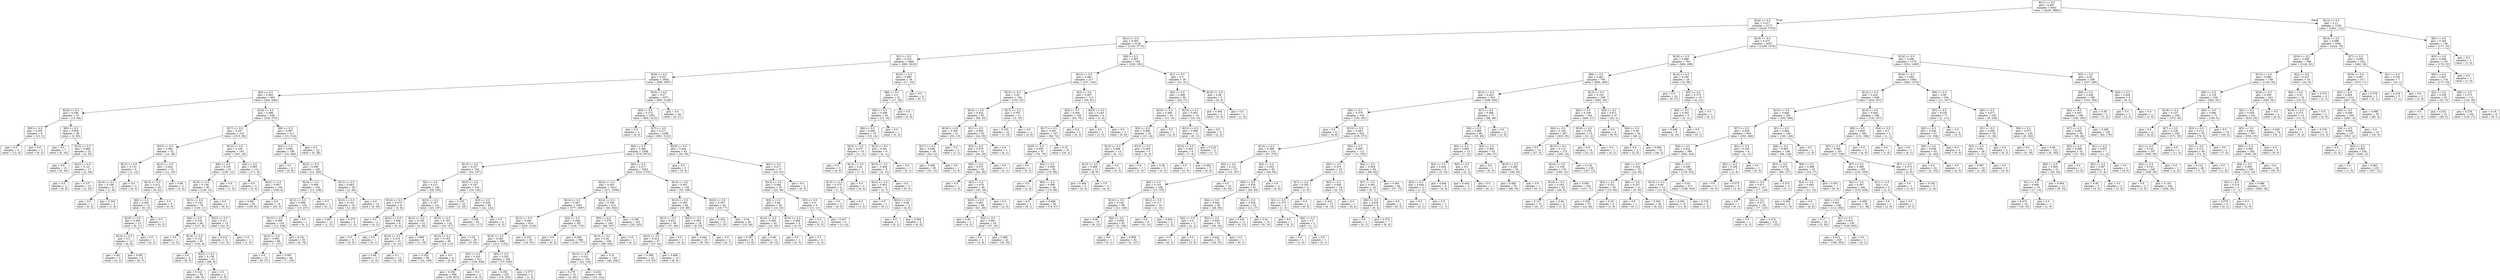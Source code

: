 digraph Tree {
node [shape=box] ;
0 [label="X[11] <= 0.5\ngini = 0.487\nsamples = 6401\nvalue = [4230, 5865]"] ;
1 [label="X[24] <= 0.5\ngini = 0.417\nsamples = 5173\nvalue = [2429, 5753]"] ;
0 -> 1 [labeldistance=2.5, labelangle=45, headlabel="True"] ;
2 [label="X[21] <= 0.5\ngini = 0.365\nsamples = 3136\nvalue = [1193, 3775]"] ;
1 -> 2 ;
3 [label="X[1] <= 0.5\ngini = 0.333\nsamples = 2880\nvalue = [965, 3610]"] ;
2 -> 3 ;
4 [label="X[20] <= 0.5\ngini = 0.331\nsamples = 2854\nvalue = [948, 3587]"] ;
3 -> 4 ;
5 [label="X[0] <= 0.5\ngini = 0.493\nsamples = 483\nvalue = [343, 438]"] ;
4 -> 5 ;
6 [label="X[18] <= 0.5\ngini = 0.296\nsamples = 47\nvalue = [15, 68]"] ;
5 -> 6 ;
7 [label="X[9] <= 0.5\ngini = 0.305\nsamples = 8\nvalue = [13, 3]"] ;
6 -> 7 ;
8 [label="gini = 0.0\nsamples = 6\nvalue = [13, 0]"] ;
7 -> 8 ;
9 [label="gini = 0.0\nsamples = 2\nvalue = [0, 3]"] ;
7 -> 9 ;
10 [label="X[6] <= 0.5\ngini = 0.058\nsamples = 39\nvalue = [2, 65]"] ;
6 -> 10 ;
11 [label="gini = 0.0\nsamples = 7\nvalue = [0, 10]"] ;
10 -> 11 ;
12 [label="X[13] <= 0.5\ngini = 0.068\nsamples = 32\nvalue = [2, 55]"] ;
10 -> 12 ;
13 [label="gini = 0.0\nsamples = 15\nvalue = [0, 26]"] ;
12 -> 13 ;
14 [label="X[23] <= 0.5\ngini = 0.121\nsamples = 17\nvalue = [2, 29]"] ;
12 -> 14 ;
15 [label="gini = 0.0\nsamples = 2\nvalue = [0, 4]"] ;
14 -> 15 ;
16 [label="gini = 0.137\nsamples = 15\nvalue = [2, 25]"] ;
14 -> 16 ;
17 [label="X[18] <= 0.5\ngini = 0.498\nsamples = 436\nvalue = [328, 370]"] ;
5 -> 17 ;
18 [label="X[17] <= 0.5\ngini = 0.257\nsamples = 225\nvalue = [313, 56]"] ;
17 -> 18 ;
19 [label="X[23] <= 0.5\ngini = 0.365\nsamples = 32\nvalue = [12, 38]"] ;
18 -> 19 ;
20 [label="X[13] <= 0.5\ngini = 0.133\nsamples = 9\nvalue = [1, 13]"] ;
19 -> 20 ;
21 [label="X[14] <= 0.5\ngini = 0.198\nsamples = 6\nvalue = [1, 8]"] ;
20 -> 21 ;
22 [label="gini = 0.0\nsamples = 2\nvalue = [0, 2]"] ;
21 -> 22 ;
23 [label="gini = 0.245\nsamples = 4\nvalue = [1, 6]"] ;
21 -> 23 ;
24 [label="gini = 0.0\nsamples = 3\nvalue = [0, 5]"] ;
20 -> 24 ;
25 [label="X[15] <= 0.5\ngini = 0.424\nsamples = 23\nvalue = [11, 25]"] ;
19 -> 25 ;
26 [label="X[13] <= 0.5\ngini = 0.412\nsamples = 20\nvalue = [9, 22]"] ;
25 -> 26 ;
27 [label="X[6] <= 0.5\ngini = 0.483\nsamples = 14\nvalue = [9, 13]"] ;
26 -> 27 ;
28 [label="X[16] <= 0.5\ngini = 0.495\nsamples = 13\nvalue = [9, 11]"] ;
27 -> 28 ;
29 [label="X[14] <= 0.5\ngini = 0.5\nsamples = 12\nvalue = [9, 9]"] ;
28 -> 29 ;
30 [label="gini = 0.48\nsamples = 3\nvalue = [3, 2]"] ;
29 -> 30 ;
31 [label="gini = 0.497\nsamples = 9\nvalue = [6, 7]"] ;
29 -> 31 ;
32 [label="gini = 0.0\nsamples = 1\nvalue = [0, 2]"] ;
28 -> 32 ;
33 [label="gini = 0.0\nsamples = 1\nvalue = [0, 2]"] ;
27 -> 33 ;
34 [label="gini = 0.0\nsamples = 6\nvalue = [0, 9]"] ;
26 -> 34 ;
35 [label="gini = 0.48\nsamples = 3\nvalue = [2, 3]"] ;
25 -> 35 ;
36 [label="X[13] <= 0.5\ngini = 0.106\nsamples = 193\nvalue = [301, 18]"] ;
18 -> 36 ;
37 [label="X[6] <= 0.5\ngini = 0.155\nsamples = 81\nvalue = [130, 12]"] ;
36 -> 37 ;
38 [label="X[16] <= 0.5\ngini = 0.156\nsamples = 80\nvalue = [129, 12]"] ;
37 -> 38 ;
39 [label="X[15] <= 0.5\ngini = 0.145\nsamples = 79\nvalue = [129, 11]"] ;
38 -> 39 ;
40 [label="X[4] <= 0.5\ngini = 0.129\nsamples = 66\nvalue = [107, 8]"] ;
39 -> 40 ;
41 [label="gini = 0.0\nsamples = 1\nvalue = [2, 0]"] ;
40 -> 41 ;
42 [label="X[14] <= 0.5\ngini = 0.132\nsamples = 65\nvalue = [105, 8]"] ;
40 -> 42 ;
43 [label="gini = 0.0\nsamples = 4\nvalue = [6, 0]"] ;
42 -> 43 ;
44 [label="X[22] <= 0.5\ngini = 0.138\nsamples = 61\nvalue = [99, 8]"] ;
42 -> 44 ;
45 [label="gini = 0.142\nsamples = 59\nvalue = [96, 8]"] ;
44 -> 45 ;
46 [label="gini = 0.0\nsamples = 2\nvalue = [3, 0]"] ;
44 -> 46 ;
47 [label="X[22] <= 0.5\ngini = 0.211\nsamples = 13\nvalue = [22, 3]"] ;
39 -> 47 ;
48 [label="gini = 0.219\nsamples = 12\nvalue = [21, 3]"] ;
47 -> 48 ;
49 [label="gini = 0.0\nsamples = 1\nvalue = [1, 0]"] ;
47 -> 49 ;
50 [label="gini = 0.0\nsamples = 1\nvalue = [0, 1]"] ;
38 -> 50 ;
51 [label="gini = 0.0\nsamples = 1\nvalue = [1, 0]"] ;
37 -> 51 ;
52 [label="X[4] <= 0.5\ngini = 0.065\nsamples = 112\nvalue = [171, 6]"] ;
36 -> 52 ;
53 [label="gini = 0.0\nsamples = 3\nvalue = [5, 0]"] ;
52 -> 53 ;
54 [label="X[22] <= 0.5\ngini = 0.067\nsamples = 109\nvalue = [166, 6]"] ;
52 -> 54 ;
55 [label="gini = 0.081\nsamples = 93\nvalue = [136, 6]"] ;
54 -> 55 ;
56 [label="gini = 0.0\nsamples = 16\nvalue = [30, 0]"] ;
54 -> 56 ;
57 [label="X[6] <= 0.5\ngini = 0.087\nsamples = 211\nvalue = [15, 314]"] ;
17 -> 57 ;
58 [label="X[4] <= 0.5\ngini = 0.095\nsamples = 189\nvalue = [15, 286]"] ;
57 -> 58 ;
59 [label="gini = 0.0\nsamples = 4\nvalue = [0, 4]"] ;
58 -> 59 ;
60 [label="X[22] <= 0.5\ngini = 0.096\nsamples = 185\nvalue = [15, 282]"] ;
58 -> 60 ;
61 [label="X[16] <= 0.5\ngini = 0.098\nsamples = 156\nvalue = [13, 238]"] ;
60 -> 61 ;
62 [label="X[12] <= 0.5\ngini = 0.099\nsamples = 155\nvalue = [13, 237]"] ;
61 -> 62 ;
63 [label="X[13] <= 0.5\ngini = 0.099\nsamples = 154\nvalue = [13, 236]"] ;
62 -> 63 ;
64 [label="X[14] <= 0.5\ngini = 0.082\nsamples = 99\nvalue = [7, 157]"] ;
63 -> 64 ;
65 [label="gini = 0.0\nsamples = 15\nvalue = [0, 27]"] ;
64 -> 65 ;
66 [label="gini = 0.097\nsamples = 84\nvalue = [7, 130]"] ;
64 -> 66 ;
67 [label="gini = 0.131\nsamples = 55\nvalue = [6, 79]"] ;
63 -> 67 ;
68 [label="gini = 0.0\nsamples = 1\nvalue = [0, 1]"] ;
62 -> 68 ;
69 [label="gini = 0.0\nsamples = 1\nvalue = [0, 1]"] ;
61 -> 69 ;
70 [label="X[13] <= 0.5\ngini = 0.083\nsamples = 29\nvalue = [2, 44]"] ;
60 -> 70 ;
71 [label="X[15] <= 0.5\ngini = 0.142\nsamples = 16\nvalue = [2, 24]"] ;
70 -> 71 ;
72 [label="gini = 0.087\nsamples = 12\nvalue = [1, 21]"] ;
71 -> 72 ;
73 [label="gini = 0.375\nsamples = 4\nvalue = [1, 3]"] ;
71 -> 73 ;
74 [label="gini = 0.0\nsamples = 13\nvalue = [0, 20]"] ;
70 -> 74 ;
75 [label="gini = 0.0\nsamples = 22\nvalue = [0, 28]"] ;
57 -> 75 ;
76 [label="X[16] <= 0.5\ngini = 0.27\nsamples = 2371\nvalue = [605, 3149]"] ;
4 -> 76 ;
77 [label="X[9] <= 0.5\ngini = 0.272\nsamples = 2351\nvalue = [605, 3122]"] ;
76 -> 77 ;
78 [label="gini = 0.0\nsamples = 3\nvalue = [4, 0]"] ;
77 -> 78 ;
79 [label="X[7] <= 0.5\ngini = 0.271\nsamples = 2348\nvalue = [601, 3122]"] ;
77 -> 79 ;
80 [label="X[0] <= 0.5\ngini = 0.266\nsamples = 2306\nvalue = [576, 3072]"] ;
79 -> 80 ;
81 [label="X[13] <= 0.5\ngini = 0.227\nsamples = 254\nvalue = [52, 347]"] ;
80 -> 81 ;
82 [label="X[2] <= 0.5\ngini = 0.211\nsamples = 149\nvalue = [28, 205]"] ;
81 -> 82 ;
83 [label="X[14] <= 0.5\ngini = 0.473\nsamples = 8\nvalue = [5, 8]"] ;
82 -> 83 ;
84 [label="gini = 0.0\nsamples = 2\nvalue = [0, 2]"] ;
83 -> 84 ;
85 [label="X[22] <= 0.5\ngini = 0.496\nsamples = 6\nvalue = [5, 6]"] ;
83 -> 85 ;
86 [label="gini = 0.5\nsamples = 5\nvalue = [5, 5]"] ;
85 -> 86 ;
87 [label="gini = 0.0\nsamples = 1\nvalue = [0, 1]"] ;
85 -> 87 ;
88 [label="X[23] <= 0.5\ngini = 0.187\nsamples = 141\nvalue = [23, 197]"] ;
82 -> 88 ;
89 [label="X[15] <= 0.5\ngini = 0.165\nsamples = 23\nvalue = [4, 40]"] ;
88 -> 89 ;
90 [label="X[14] <= 0.5\ngini = 0.219\nsamples = 15\nvalue = [3, 21]"] ;
89 -> 90 ;
91 [label="gini = 0.48\nsamples = 3\nvalue = [2, 3]"] ;
90 -> 91 ;
92 [label="gini = 0.1\nsamples = 12\nvalue = [1, 18]"] ;
90 -> 92 ;
93 [label="gini = 0.095\nsamples = 8\nvalue = [1, 19]"] ;
89 -> 93 ;
94 [label="X[15] <= 0.5\ngini = 0.193\nsamples = 118\nvalue = [19, 157]"] ;
88 -> 94 ;
95 [label="X[12] <= 0.5\ngini = 0.193\nsamples = 90\nvalue = [14, 115]"] ;
94 -> 95 ;
96 [label="gini = 0.202\nsamples = 86\nvalue = [14, 109]"] ;
95 -> 96 ;
97 [label="gini = 0.0\nsamples = 4\nvalue = [0, 6]"] ;
95 -> 97 ;
98 [label="gini = 0.19\nsamples = 28\nvalue = [5, 42]"] ;
94 -> 98 ;
99 [label="X[23] <= 0.5\ngini = 0.247\nsamples = 105\nvalue = [24, 142]"] ;
81 -> 99 ;
100 [label="gini = 0.165\nsamples = 16\nvalue = [2, 20]"] ;
99 -> 100 ;
101 [label="X[3] <= 0.5\ngini = 0.259\nsamples = 89\nvalue = [22, 122]"] ;
99 -> 101 ;
102 [label="gini = 0.266\nsamples = 85\nvalue = [22, 117]"] ;
101 -> 102 ;
103 [label="gini = 0.0\nsamples = 4\nvalue = [0, 5]"] ;
101 -> 103 ;
104 [label="X[6] <= 0.5\ngini = 0.271\nsamples = 2052\nvalue = [524, 2725]"] ;
80 -> 104 ;
105 [label="X[22] <= 0.5\ngini = 0.263\nsamples = 1913\nvalue = [471, 2559]"] ;
104 -> 105 ;
106 [label="X[14] <= 0.5\ngini = 0.267\nsamples = 1501\nvalue = [377, 1997]"] ;
105 -> 106 ;
107 [label="X[12] <= 0.5\ngini = 0.266\nsamples = 914\nvalue = [229, 1218]"] ;
106 -> 107 ;
108 [label="X[15] <= 0.5\ngini = 0.263\nsamples = 869\nvalue = [213, 1155]"] ;
107 -> 108 ;
109 [label="X[5] <= 0.5\ngini = 0.245\nsamples = 611\nvalue = [138, 826]"] ;
108 -> 109 ;
110 [label="gini = 0.246\nsamples = 608\nvalue = [138, 823]"] ;
109 -> 110 ;
111 [label="gini = 0.0\nsamples = 3\nvalue = [0, 3]"] ;
109 -> 111 ;
112 [label="X[5] <= 0.5\ngini = 0.302\nsamples = 258\nvalue = [75, 329]"] ;
108 -> 112 ;
113 [label="gini = 0.302\nsamples = 255\nvalue = [74, 326]"] ;
112 -> 113 ;
114 [label="gini = 0.375\nsamples = 3\nvalue = [1, 3]"] ;
112 -> 114 ;
115 [label="gini = 0.323\nsamples = 45\nvalue = [16, 63]"] ;
107 -> 115 ;
116 [label="X[4] <= 0.5\ngini = 0.268\nsamples = 587\nvalue = [148, 779]"] ;
106 -> 116 ;
117 [label="gini = 0.0\nsamples = 1\nvalue = [0, 2]"] ;
116 -> 117 ;
118 [label="gini = 0.269\nsamples = 586\nvalue = [148, 777]"] ;
116 -> 118 ;
119 [label="X[14] <= 0.5\ngini = 0.246\nsamples = 412\nvalue = [94, 562]"] ;
105 -> 119 ;
120 [label="X[5] <= 0.5\ngini = 0.279\nsamples = 249\nvalue = [68, 337]"] ;
119 -> 120 ;
121 [label="X[13] <= 0.5\ngini = 0.28\nsamples = 248\nvalue = [68, 336]"] ;
120 -> 121 ;
122 [label="X[15] <= 0.5\ngini = 0.232\nsamples = 104\nvalue = [22, 142]"] ;
121 -> 122 ;
123 [label="gini = 0.278\nsamples = 15\nvalue = [4, 20]"] ;
122 -> 123 ;
124 [label="gini = 0.224\nsamples = 89\nvalue = [18, 122]"] ;
122 -> 124 ;
125 [label="gini = 0.31\nsamples = 144\nvalue = [46, 194]"] ;
121 -> 125 ;
126 [label="gini = 0.0\nsamples = 1\nvalue = [0, 1]"] ;
120 -> 126 ;
127 [label="gini = 0.186\nsamples = 163\nvalue = [26, 225]"] ;
119 -> 127 ;
128 [label="X[14] <= 0.5\ngini = 0.367\nsamples = 139\nvalue = [53, 166]"] ;
104 -> 128 ;
129 [label="X[15] <= 0.5\ngini = 0.405\nsamples = 84\nvalue = [35, 89]"] ;
128 -> 129 ;
130 [label="X[12] <= 0.5\ngini = 0.412\nsamples = 60\nvalue = [27, 66]"] ;
129 -> 130 ;
131 [label="X[22] <= 0.5\ngini = 0.423\nsamples = 57\nvalue = [27, 62]"] ;
130 -> 131 ;
132 [label="gini = 0.389\nsamples = 43\nvalue = [19, 53]"] ;
131 -> 132 ;
133 [label="gini = 0.498\nsamples = 14\nvalue = [8, 9]"] ;
131 -> 133 ;
134 [label="gini = 0.0\nsamples = 3\nvalue = [0, 4]"] ;
130 -> 134 ;
135 [label="X[22] <= 0.5\ngini = 0.383\nsamples = 24\nvalue = [8, 23]"] ;
129 -> 135 ;
136 [label="gini = 0.444\nsamples = 20\nvalue = [8, 16]"] ;
135 -> 136 ;
137 [label="gini = 0.0\nsamples = 4\nvalue = [0, 7]"] ;
135 -> 137 ;
138 [label="X[23] <= 0.5\ngini = 0.307\nsamples = 55\nvalue = [18, 77]"] ;
128 -> 138 ;
139 [label="gini = 0.204\nsamples = 15\nvalue = [3, 23]"] ;
138 -> 139 ;
140 [label="gini = 0.34\nsamples = 40\nvalue = [15, 54]"] ;
138 -> 140 ;
141 [label="X[23] <= 0.5\ngini = 0.444\nsamples = 42\nvalue = [25, 50]"] ;
79 -> 141 ;
142 [label="gini = 0.0\nsamples = 5\nvalue = [0, 9]"] ;
141 -> 142 ;
143 [label="X[2] <= 0.5\ngini = 0.471\nsamples = 37\nvalue = [25, 41]"] ;
141 -> 143 ;
144 [label="X[15] <= 0.5\ngini = 0.484\nsamples = 35\nvalue = [25, 36]"] ;
143 -> 144 ;
145 [label="X[0] <= 0.5\ngini = 0.46\nsamples = 26\nvalue = [14, 25]"] ;
144 -> 145 ;
146 [label="X[14] <= 0.5\ngini = 0.469\nsamples = 20\nvalue = [12, 20]"] ;
145 -> 146 ;
147 [label="gini = 0.397\nsamples = 8\nvalue = [3, 8]"] ;
146 -> 147 ;
148 [label="gini = 0.49\nsamples = 12\nvalue = [9, 12]"] ;
146 -> 148 ;
149 [label="X[14] <= 0.5\ngini = 0.408\nsamples = 6\nvalue = [2, 5]"] ;
145 -> 149 ;
150 [label="gini = 0.0\nsamples = 2\nvalue = [0, 3]"] ;
149 -> 150 ;
151 [label="gini = 0.5\nsamples = 4\nvalue = [2, 2]"] ;
149 -> 151 ;
152 [label="X[3] <= 0.5\ngini = 0.5\nsamples = 9\nvalue = [11, 11]"] ;
144 -> 152 ;
153 [label="gini = 0.0\nsamples = 3\nvalue = [0, 5]"] ;
152 -> 153 ;
154 [label="gini = 0.457\nsamples = 6\nvalue = [11, 6]"] ;
152 -> 154 ;
155 [label="gini = 0.0\nsamples = 2\nvalue = [0, 5]"] ;
143 -> 155 ;
156 [label="gini = 0.0\nsamples = 20\nvalue = [0, 27]"] ;
76 -> 156 ;
157 [label="X[18] <= 0.5\ngini = 0.489\nsamples = 26\nvalue = [17, 23]"] ;
3 -> 157 ;
158 [label="X[8] <= 0.5\ngini = 0.5\nsamples = 22\nvalue = [17, 16]"] ;
157 -> 158 ;
159 [label="X[5] <= 0.5\ngini = 0.499\nsamples = 20\nvalue = [15, 16]"] ;
158 -> 159 ;
160 [label="X[6] <= 0.5\ngini = 0.499\nsamples = 19\nvalue = [15, 14]"] ;
159 -> 160 ;
161 [label="X[23] <= 0.5\ngini = 0.337\nsamples = 10\nvalue = [11, 3]"] ;
160 -> 161 ;
162 [label="gini = 0.0\nsamples = 3\nvalue = [4, 0]"] ;
161 -> 162 ;
163 [label="X[14] <= 0.5\ngini = 0.42\nsamples = 7\nvalue = [7, 3]"] ;
161 -> 163 ;
164 [label="X[15] <= 0.5\ngini = 0.375\nsamples = 4\nvalue = [1, 3]"] ;
163 -> 164 ;
165 [label="gini = 0.0\nsamples = 3\nvalue = [0, 3]"] ;
164 -> 165 ;
166 [label="gini = 0.0\nsamples = 1\nvalue = [1, 0]"] ;
164 -> 166 ;
167 [label="gini = 0.0\nsamples = 3\nvalue = [6, 0]"] ;
163 -> 167 ;
168 [label="X[12] <= 0.5\ngini = 0.391\nsamples = 9\nvalue = [4, 11]"] ;
160 -> 168 ;
169 [label="X[15] <= 0.5\ngini = 0.408\nsamples = 8\nvalue = [4, 10]"] ;
168 -> 169 ;
170 [label="X[13] <= 0.5\ngini = 0.463\nsamples = 6\nvalue = [4, 7]"] ;
169 -> 170 ;
171 [label="gini = 0.0\nsamples = 1\nvalue = [0, 1]"] ;
170 -> 171 ;
172 [label="X[23] <= 0.5\ngini = 0.48\nsamples = 5\nvalue = [4, 6]"] ;
170 -> 172 ;
173 [label="gini = 0.0\nsamples = 1\nvalue = [0, 1]"] ;
172 -> 173 ;
174 [label="gini = 0.494\nsamples = 4\nvalue = [4, 5]"] ;
172 -> 174 ;
175 [label="gini = 0.0\nsamples = 2\nvalue = [0, 3]"] ;
169 -> 175 ;
176 [label="gini = 0.0\nsamples = 1\nvalue = [0, 1]"] ;
168 -> 176 ;
177 [label="gini = 0.0\nsamples = 1\nvalue = [0, 2]"] ;
159 -> 177 ;
178 [label="gini = 0.0\nsamples = 2\nvalue = [2, 0]"] ;
158 -> 178 ;
179 [label="gini = 0.0\nsamples = 4\nvalue = [0, 7]"] ;
157 -> 179 ;
180 [label="X[6] <= 0.5\ngini = 0.487\nsamples = 256\nvalue = [228, 165]"] ;
2 -> 180 ;
181 [label="X[13] <= 0.5\ngini = 0.482\nsamples = 217\nvalue = [197, 134]"] ;
180 -> 181 ;
182 [label="X[12] <= 0.5\ngini = 0.45\nsamples = 104\nvalue = [102, 53]"] ;
181 -> 182 ;
183 [label="X[14] <= 0.5\ngini = 0.422\nsamples = 93\nvalue = [99, 43]"] ;
182 -> 183 ;
184 [label="X[18] <= 0.5\ngini = 0.309\nsamples = 41\nvalue = [55, 13]"] ;
183 -> 184 ;
185 [label="X[17] <= 0.5\ngini = 0.298\nsamples = 39\nvalue = [54, 12]"] ;
184 -> 185 ;
186 [label="gini = 0.308\nsamples = 38\nvalue = [51, 12]"] ;
185 -> 186 ;
187 [label="gini = 0.0\nsamples = 1\nvalue = [3, 0]"] ;
185 -> 187 ;
188 [label="gini = 0.5\nsamples = 2\nvalue = [1, 1]"] ;
184 -> 188 ;
189 [label="X[1] <= 0.5\ngini = 0.482\nsamples = 52\nvalue = [44, 30]"] ;
183 -> 189 ;
190 [label="X[3] <= 0.5\ngini = 0.479\nsamples = 51\nvalue = [44, 29]"] ;
189 -> 190 ;
191 [label="X[9] <= 0.5\ngini = 0.475\nsamples = 50\nvalue = [44, 28]"] ;
190 -> 191 ;
192 [label="gini = 0.0\nsamples = 1\nvalue = [1, 0]"] ;
191 -> 192 ;
193 [label="X[5] <= 0.5\ngini = 0.478\nsamples = 49\nvalue = [43, 28]"] ;
191 -> 193 ;
194 [label="X[20] <= 0.5\ngini = 0.482\nsamples = 48\nvalue = [41, 28]"] ;
193 -> 194 ;
195 [label="gini = 0.49\nsamples = 4\nvalue = [4, 3]"] ;
194 -> 195 ;
196 [label="X[4] <= 0.5\ngini = 0.481\nsamples = 44\nvalue = [37, 25]"] ;
194 -> 196 ;
197 [label="gini = 0.0\nsamples = 2\nvalue = [2, 0]"] ;
196 -> 197 ;
198 [label="gini = 0.486\nsamples = 42\nvalue = [35, 25]"] ;
196 -> 198 ;
199 [label="gini = 0.0\nsamples = 1\nvalue = [2, 0]"] ;
193 -> 199 ;
200 [label="gini = 0.0\nsamples = 1\nvalue = [0, 1]"] ;
190 -> 200 ;
201 [label="gini = 0.0\nsamples = 1\nvalue = [0, 1]"] ;
189 -> 201 ;
202 [label="X[17] <= 0.5\ngini = 0.355\nsamples = 11\nvalue = [3, 10]"] ;
182 -> 202 ;
203 [label="gini = 0.165\nsamples = 10\nvalue = [1, 10]"] ;
202 -> 203 ;
204 [label="gini = 0.0\nsamples = 1\nvalue = [2, 0]"] ;
202 -> 204 ;
205 [label="X[3] <= 0.5\ngini = 0.497\nsamples = 113\nvalue = [95, 81]"] ;
181 -> 205 ;
206 [label="X[5] <= 0.5\ngini = 0.494\nsamples = 109\nvalue = [94, 75]"] ;
205 -> 206 ;
207 [label="X[17] <= 0.5\ngini = 0.491\nsamples = 107\nvalue = [94, 72]"] ;
206 -> 207 ;
208 [label="X[20] <= 0.5\ngini = 0.499\nsamples = 97\nvalue = [76, 70]"] ;
207 -> 208 ;
209 [label="gini = 0.0\nsamples = 2\nvalue = [0, 2]"] ;
208 -> 209 ;
210 [label="X[4] <= 0.5\ngini = 0.498\nsamples = 95\nvalue = [76, 68]"] ;
208 -> 210 ;
211 [label="gini = 0.0\nsamples = 1\nvalue = [2, 0]"] ;
210 -> 211 ;
212 [label="X[0] <= 0.5\ngini = 0.499\nsamples = 94\nvalue = [74, 68]"] ;
210 -> 212 ;
213 [label="gini = 0.0\nsamples = 1\nvalue = [0, 1]"] ;
212 -> 213 ;
214 [label="gini = 0.499\nsamples = 93\nvalue = [74, 67]"] ;
212 -> 214 ;
215 [label="gini = 0.18\nsamples = 10\nvalue = [18, 2]"] ;
207 -> 215 ;
216 [label="gini = 0.0\nsamples = 2\nvalue = [0, 3]"] ;
206 -> 216 ;
217 [label="X[20] <= 0.5\ngini = 0.245\nsamples = 4\nvalue = [1, 6]"] ;
205 -> 217 ;
218 [label="gini = 0.0\nsamples = 1\nvalue = [1, 0]"] ;
217 -> 218 ;
219 [label="gini = 0.0\nsamples = 3\nvalue = [0, 6]"] ;
217 -> 219 ;
220 [label="X[1] <= 0.5\ngini = 0.5\nsamples = 39\nvalue = [31, 31]"] ;
180 -> 220 ;
221 [label="X[0] <= 0.5\ngini = 0.499\nsamples = 34\nvalue = [25, 27]"] ;
220 -> 221 ;
222 [label="X[19] <= 0.5\ngini = 0.499\nsamples = 20\nvalue = [15, 14]"] ;
221 -> 222 ;
223 [label="X[3] <= 0.5\ngini = 0.499\nsamples = 19\nvalue = [13, 14]"] ;
222 -> 223 ;
224 [label="X[14] <= 0.5\ngini = 0.488\nsamples = 13\nvalue = [8, 11]"] ;
223 -> 224 ;
225 [label="X[15] <= 0.5\ngini = 0.498\nsamples = 11\nvalue = [8, 9]"] ;
224 -> 225 ;
226 [label="gini = 0.494\nsamples = 6\nvalue = [4, 5]"] ;
225 -> 226 ;
227 [label="gini = 0.5\nsamples = 5\nvalue = [4, 4]"] ;
225 -> 227 ;
228 [label="gini = 0.0\nsamples = 2\nvalue = [0, 2]"] ;
224 -> 228 ;
229 [label="X[13] <= 0.5\ngini = 0.469\nsamples = 6\nvalue = [5, 3]"] ;
223 -> 229 ;
230 [label="gini = 0.0\nsamples = 1\nvalue = [1, 0]"] ;
229 -> 230 ;
231 [label="gini = 0.49\nsamples = 5\nvalue = [4, 3]"] ;
229 -> 231 ;
232 [label="gini = 0.0\nsamples = 1\nvalue = [2, 0]"] ;
222 -> 232 ;
233 [label="X[15] <= 0.5\ngini = 0.491\nsamples = 14\nvalue = [10, 13]"] ;
221 -> 233 ;
234 [label="X[13] <= 0.5\ngini = 0.488\nsamples = 11\nvalue = [8, 11]"] ;
233 -> 234 ;
235 [label="X[14] <= 0.5\ngini = 0.463\nsamples = 6\nvalue = [7, 4]"] ;
234 -> 235 ;
236 [label="gini = 0.0\nsamples = 1\nvalue = [2, 0]"] ;
235 -> 236 ;
237 [label="gini = 0.494\nsamples = 5\nvalue = [5, 4]"] ;
235 -> 237 ;
238 [label="gini = 0.219\nsamples = 5\nvalue = [1, 7]"] ;
234 -> 238 ;
239 [label="gini = 0.5\nsamples = 3\nvalue = [2, 2]"] ;
233 -> 239 ;
240 [label="X[18] <= 0.5\ngini = 0.48\nsamples = 5\nvalue = [6, 4]"] ;
220 -> 240 ;
241 [label="gini = 0.494\nsamples = 4\nvalue = [5, 4]"] ;
240 -> 241 ;
242 [label="gini = 0.0\nsamples = 1\nvalue = [1, 0]"] ;
240 -> 242 ;
243 [label="X[19] <= 0.5\ngini = 0.473\nsamples = 2037\nvalue = [1236, 1978]"] ;
1 -> 243 ;
244 [label="X[18] <= 0.5\ngini = 0.488\nsamples = 764\nvalue = [684, 498]"] ;
243 -> 244 ;
245 [label="X[8] <= 0.5\ngini = 0.481\nsamples = 740\nvalue = [680, 459]"] ;
244 -> 245 ;
246 [label="X[15] <= 0.5\ngini = 0.423\nsamples = 401\nvalue = [188, 430]"] ;
245 -> 246 ;
247 [label="X[9] <= 0.5\ngini = 0.379\nsamples = 330\nvalue = [130, 381]"] ;
246 -> 247 ;
248 [label="gini = 0.0\nsamples = 8\nvalue = [0, 8]"] ;
247 -> 248 ;
249 [label="X[13] <= 0.5\ngini = 0.383\nsamples = 322\nvalue = [130, 373]"] ;
247 -> 249 ;
250 [label="X[14] <= 0.5\ngini = 0.288\nsamples = 210\nvalue = [57, 270]"] ;
249 -> 250 ;
251 [label="X[2] <= 0.5\ngini = 0.122\nsamples = 127\nvalue = [13, 187]"] ;
250 -> 251 ;
252 [label="X[6] <= 0.5\ngini = 0.143\nsamples = 108\nvalue = [13, 155]"] ;
251 -> 252 ;
253 [label="X[16] <= 0.5\ngini = 0.145\nsamples = 98\nvalue = [12, 140]"] ;
252 -> 253 ;
254 [label="gini = 0.48\nsamples = 15\nvalue = [8, 12]"] ;
253 -> 254 ;
255 [label="X[0] <= 0.5\ngini = 0.059\nsamples = 83\nvalue = [4, 128]"] ;
253 -> 255 ;
256 [label="gini = 0.0\nsamples = 1\nvalue = [0, 1]"] ;
255 -> 256 ;
257 [label="gini = 0.059\nsamples = 82\nvalue = [4, 127]"] ;
255 -> 257 ;
258 [label="X[12] <= 0.5\ngini = 0.117\nsamples = 10\nvalue = [1, 15]"] ;
252 -> 258 ;
259 [label="gini = 0.0\nsamples = 8\nvalue = [0, 13]"] ;
258 -> 259 ;
260 [label="gini = 0.444\nsamples = 2\nvalue = [1, 2]"] ;
258 -> 260 ;
261 [label="gini = 0.0\nsamples = 19\nvalue = [0, 32]"] ;
251 -> 261 ;
262 [label="X[5] <= 0.5\ngini = 0.453\nsamples = 83\nvalue = [44, 83]"] ;
250 -> 262 ;
263 [label="X[6] <= 0.5\ngini = 0.439\nsamples = 81\nvalue = [40, 83]"] ;
262 -> 263 ;
264 [label="X[4] <= 0.5\ngini = 0.444\nsamples = 56\nvalue = [28, 56]"] ;
263 -> 264 ;
265 [label="X[3] <= 0.5\ngini = 0.5\nsamples = 3\nvalue = [2, 2]"] ;
264 -> 265 ;
266 [label="gini = 0.0\nsamples = 1\nvalue = [0, 2]"] ;
265 -> 266 ;
267 [label="gini = 0.0\nsamples = 2\nvalue = [2, 0]"] ;
265 -> 267 ;
268 [label="X[2] <= 0.5\ngini = 0.439\nsamples = 53\nvalue = [26, 54]"] ;
264 -> 268 ;
269 [label="gini = 0.442\nsamples = 52\nvalue = [26, 53]"] ;
268 -> 269 ;
270 [label="gini = 0.0\nsamples = 1\nvalue = [0, 1]"] ;
268 -> 270 ;
271 [label="X[2] <= 0.5\ngini = 0.426\nsamples = 25\nvalue = [12, 27]"] ;
263 -> 271 ;
272 [label="gini = 0.432\nsamples = 11\nvalue = [6, 13]"] ;
271 -> 272 ;
273 [label="gini = 0.42\nsamples = 14\nvalue = [6, 14]"] ;
271 -> 273 ;
274 [label="gini = 0.0\nsamples = 2\nvalue = [4, 0]"] ;
262 -> 274 ;
275 [label="X[0] <= 0.5\ngini = 0.485\nsamples = 112\nvalue = [73, 103]"] ;
249 -> 275 ;
276 [label="X[6] <= 0.5\ngini = 0.375\nsamples = 18\nvalue = [7, 21]"] ;
275 -> 276 ;
277 [label="X[7] <= 0.5\ngini = 0.245\nsamples = 4\nvalue = [1, 6]"] ;
276 -> 277 ;
278 [label="X[1] <= 0.5\ngini = 0.375\nsamples = 3\nvalue = [1, 3]"] ;
277 -> 278 ;
279 [label="gini = 0.0\nsamples = 1\nvalue = [0, 2]"] ;
278 -> 279 ;
280 [label="X[4] <= 0.5\ngini = 0.5\nsamples = 2\nvalue = [1, 1]"] ;
278 -> 280 ;
281 [label="gini = 0.0\nsamples = 1\nvalue = [1, 0]"] ;
280 -> 281 ;
282 [label="gini = 0.0\nsamples = 1\nvalue = [0, 1]"] ;
280 -> 282 ;
283 [label="gini = 0.0\nsamples = 1\nvalue = [0, 3]"] ;
277 -> 283 ;
284 [label="X[3] <= 0.5\ngini = 0.408\nsamples = 14\nvalue = [6, 15]"] ;
276 -> 284 ;
285 [label="gini = 0.432\nsamples = 13\nvalue = [6, 13]"] ;
284 -> 285 ;
286 [label="gini = 0.0\nsamples = 1\nvalue = [0, 2]"] ;
284 -> 286 ;
287 [label="X[4] <= 0.5\ngini = 0.494\nsamples = 94\nvalue = [66, 82]"] ;
275 -> 287 ;
288 [label="X[7] <= 0.5\ngini = 0.492\nsamples = 10\nvalue = [9, 7]"] ;
287 -> 288 ;
289 [label="X[6] <= 0.5\ngini = 0.426\nsamples = 8\nvalue = [9, 4]"] ;
288 -> 289 ;
290 [label="gini = 0.0\nsamples = 1\nvalue = [0, 1]"] ;
289 -> 290 ;
291 [label="gini = 0.375\nsamples = 7\nvalue = [9, 3]"] ;
289 -> 291 ;
292 [label="gini = 0.0\nsamples = 2\nvalue = [0, 3]"] ;
288 -> 292 ;
293 [label="gini = 0.491\nsamples = 84\nvalue = [57, 75]"] ;
287 -> 293 ;
294 [label="X[7] <= 0.5\ngini = 0.496\nsamples = 71\nvalue = [58, 49]"] ;
246 -> 294 ;
295 [label="X[4] <= 0.5\ngini = 0.498\nsamples = 68\nvalue = [55, 49]"] ;
294 -> 295 ;
296 [label="X[5] <= 0.5\ngini = 0.465\nsamples = 13\nvalue = [7, 12]"] ;
295 -> 296 ;
297 [label="X[2] <= 0.5\ngini = 0.444\nsamples = 9\nvalue = [5, 10]"] ;
296 -> 297 ;
298 [label="X[0] <= 0.5\ngini = 0.444\nsamples = 3\nvalue = [1, 2]"] ;
297 -> 298 ;
299 [label="gini = 0.0\nsamples = 1\nvalue = [0, 1]"] ;
298 -> 299 ;
300 [label="gini = 0.5\nsamples = 2\nvalue = [1, 1]"] ;
298 -> 300 ;
301 [label="gini = 0.444\nsamples = 6\nvalue = [4, 8]"] ;
297 -> 301 ;
302 [label="X[0] <= 0.5\ngini = 0.5\nsamples = 4\nvalue = [2, 2]"] ;
296 -> 302 ;
303 [label="gini = 0.444\nsamples = 3\nvalue = [2, 1]"] ;
302 -> 303 ;
304 [label="gini = 0.0\nsamples = 1\nvalue = [0, 1]"] ;
302 -> 304 ;
305 [label="X[0] <= 0.5\ngini = 0.492\nsamples = 55\nvalue = [48, 37]"] ;
295 -> 305 ;
306 [label="gini = 0.0\nsamples = 1\nvalue = [0, 3]"] ;
305 -> 306 ;
307 [label="X[10] <= 0.5\ngini = 0.485\nsamples = 54\nvalue = [48, 34]"] ;
305 -> 307 ;
308 [label="gini = 0.483\nsamples = 53\nvalue = [48, 33]"] ;
307 -> 308 ;
309 [label="gini = 0.0\nsamples = 1\nvalue = [0, 1]"] ;
307 -> 309 ;
310 [label="gini = 0.0\nsamples = 3\nvalue = [3, 0]"] ;
294 -> 310 ;
311 [label="X[15] <= 0.5\ngini = 0.105\nsamples = 339\nvalue = [492, 29]"] ;
245 -> 311 ;
312 [label="X[2] <= 0.5\ngini = 0.109\nsamples = 302\nvalue = [440, 27]"] ;
311 -> 312 ;
313 [label="X[4] <= 0.5\ngini = 0.106\nsamples = 287\nvalue = [419, 25]"] ;
312 -> 313 ;
314 [label="gini = 0.0\nsamples = 14\nvalue = [27, 0]"] ;
313 -> 314 ;
315 [label="X[13] <= 0.5\ngini = 0.113\nsamples = 273\nvalue = [392, 25]"] ;
313 -> 315 ;
316 [label="X[14] <= 0.5\ngini = 0.109\nsamples = 135\nvalue = [195, 12]"] ;
315 -> 316 ;
317 [label="X[16] <= 0.5\ngini = 0.183\nsamples = 35\nvalue = [44, 5]"] ;
316 -> 317 ;
318 [label="gini = 0.127\nsamples = 31\nvalue = [41, 3]"] ;
317 -> 318 ;
319 [label="gini = 0.48\nsamples = 4\nvalue = [3, 2]"] ;
317 -> 319 ;
320 [label="gini = 0.085\nsamples = 100\nvalue = [151, 7]"] ;
316 -> 320 ;
321 [label="gini = 0.116\nsamples = 138\nvalue = [197, 13]"] ;
315 -> 321 ;
322 [label="X[16] <= 0.5\ngini = 0.159\nsamples = 15\nvalue = [21, 2]"] ;
312 -> 322 ;
323 [label="gini = 0.0\nsamples = 14\nvalue = [21, 0]"] ;
322 -> 323 ;
324 [label="gini = 0.0\nsamples = 1\nvalue = [0, 2]"] ;
322 -> 324 ;
325 [label="X[0] <= 0.5\ngini = 0.071\nsamples = 37\nvalue = [52, 2]"] ;
311 -> 325 ;
326 [label="gini = 0.0\nsamples = 4\nvalue = [6, 0]"] ;
325 -> 326 ;
327 [label="X[4] <= 0.5\ngini = 0.08\nsamples = 33\nvalue = [46, 2]"] ;
325 -> 327 ;
328 [label="gini = 0.0\nsamples = 2\nvalue = [2, 0]"] ;
327 -> 328 ;
329 [label="gini = 0.083\nsamples = 31\nvalue = [44, 2]"] ;
327 -> 329 ;
330 [label="X[14] <= 0.5\ngini = 0.169\nsamples = 24\nvalue = [4, 39]"] ;
244 -> 330 ;
331 [label="gini = 0.0\nsamples = 14\nvalue = [0, 27]"] ;
330 -> 331 ;
332 [label="X[5] <= 0.5\ngini = 0.375\nsamples = 10\nvalue = [4, 12]"] ;
330 -> 332 ;
333 [label="X[6] <= 0.5\ngini = 0.391\nsamples = 9\nvalue = [4, 11]"] ;
332 -> 333 ;
334 [label="gini = 0.408\nsamples = 8\nvalue = [4, 10]"] ;
333 -> 334 ;
335 [label="gini = 0.0\nsamples = 1\nvalue = [0, 1]"] ;
333 -> 335 ;
336 [label="gini = 0.0\nsamples = 1\nvalue = [0, 1]"] ;
332 -> 336 ;
337 [label="X[14] <= 0.5\ngini = 0.396\nsamples = 1273\nvalue = [552, 1480]"] ;
243 -> 337 ;
338 [label="X[16] <= 0.5\ngini = 0.384\nsamples = 1083\nvalue = [445, 1274]"] ;
337 -> 338 ;
339 [label="X[12] <= 0.5\ngini = 0.434\nsamples = 849\nvalue = [434, 927]"] ;
338 -> 339 ;
340 [label="X[15] <= 0.5\ngini = 0.448\nsamples = 553\nvalue = [302, 590]"] ;
339 -> 340 ;
341 [label="X[7] <= 0.5\ngini = 0.429\nsamples = 404\nvalue = [202, 446]"] ;
340 -> 341 ;
342 [label="X[4] <= 0.5\ngini = 0.432\nsamples = 396\nvalue = [200, 434]"] ;
341 -> 342 ;
343 [label="X[0] <= 0.5\ngini = 0.334\nsamples = 70\nvalue = [22, 82]"] ;
342 -> 343 ;
344 [label="X[3] <= 0.5\ngini = 0.331\nsamples = 39\nvalue = [13, 49]"] ;
343 -> 344 ;
345 [label="gini = 0.355\nsamples = 33\nvalue = [12, 40]"] ;
344 -> 345 ;
346 [label="gini = 0.18\nsamples = 6\nvalue = [1, 9]"] ;
344 -> 346 ;
347 [label="X[6] <= 0.5\ngini = 0.337\nsamples = 31\nvalue = [9, 33]"] ;
343 -> 347 ;
348 [label="gini = 0.0\nsamples = 1\nvalue = [0, 1]"] ;
347 -> 348 ;
349 [label="gini = 0.343\nsamples = 30\nvalue = [9, 32]"] ;
347 -> 349 ;
350 [label="X[9] <= 0.5\ngini = 0.446\nsamples = 326\nvalue = [178, 352]"] ;
342 -> 350 ;
351 [label="X[10] <= 0.5\ngini = 0.49\nsamples = 13\nvalue = [12, 9]"] ;
350 -> 351 ;
352 [label="gini = 0.391\nsamples = 10\nvalue = [11, 4]"] ;
351 -> 352 ;
353 [label="gini = 0.278\nsamples = 3\nvalue = [1, 5]"] ;
351 -> 353 ;
354 [label="gini = 0.44\nsamples = 313\nvalue = [166, 343]"] ;
350 -> 354 ;
355 [label="X[1] <= 0.5\ngini = 0.245\nsamples = 8\nvalue = [2, 12]"] ;
341 -> 355 ;
356 [label="X[3] <= 0.5\ngini = 0.298\nsamples = 7\nvalue = [2, 9]"] ;
355 -> 356 ;
357 [label="gini = 0.0\nsamples = 2\nvalue = [0, 3]"] ;
356 -> 357 ;
358 [label="gini = 0.375\nsamples = 5\nvalue = [2, 6]"] ;
356 -> 358 ;
359 [label="gini = 0.0\nsamples = 1\nvalue = [0, 3]"] ;
355 -> 359 ;
360 [label="X[1] <= 0.5\ngini = 0.484\nsamples = 149\nvalue = [100, 144]"] ;
340 -> 360 ;
361 [label="X[6] <= 0.5\ngini = 0.483\nsamples = 148\nvalue = [99, 144]"] ;
360 -> 361 ;
362 [label="X[3] <= 0.5\ngini = 0.474\nsamples = 130\nvalue = [80, 127]"] ;
361 -> 362 ;
363 [label="X[9] <= 0.5\ngini = 0.471\nsamples = 127\nvalue = [77, 126]"] ;
362 -> 363 ;
364 [label="gini = 0.0\nsamples = 1\nvalue = [0, 1]"] ;
363 -> 364 ;
365 [label="X[4] <= 0.5\ngini = 0.472\nsamples = 126\nvalue = [77, 125]"] ;
363 -> 365 ;
366 [label="gini = 0.0\nsamples = 1\nvalue = [0, 2]"] ;
365 -> 366 ;
367 [label="gini = 0.474\nsamples = 125\nvalue = [77, 123]"] ;
365 -> 367 ;
368 [label="gini = 0.375\nsamples = 3\nvalue = [3, 1]"] ;
362 -> 368 ;
369 [label="X[0] <= 0.5\ngini = 0.498\nsamples = 18\nvalue = [19, 17]"] ;
361 -> 369 ;
370 [label="X[3] <= 0.5\ngini = 0.493\nsamples = 11\nvalue = [11, 14]"] ;
369 -> 370 ;
371 [label="gini = 0.495\nsamples = 9\nvalue = [11, 9]"] ;
370 -> 371 ;
372 [label="gini = 0.0\nsamples = 2\nvalue = [0, 5]"] ;
370 -> 372 ;
373 [label="gini = 0.397\nsamples = 7\nvalue = [8, 3]"] ;
369 -> 373 ;
374 [label="gini = 0.0\nsamples = 1\nvalue = [1, 0]"] ;
360 -> 374 ;
375 [label="X[10] <= 0.5\ngini = 0.404\nsamples = 296\nvalue = [132, 337]"] ;
339 -> 375 ;
376 [label="X[8] <= 0.5\ngini = 0.404\nsamples = 294\nvalue = [131, 336]"] ;
375 -> 376 ;
377 [label="X[3] <= 0.5\ngini = 0.398\nsamples = 291\nvalue = [127, 336]"] ;
376 -> 377 ;
378 [label="X[7] <= 0.5\ngini = 0.399\nsamples = 285\nvalue = [125, 330]"] ;
377 -> 378 ;
379 [label="X[2] <= 0.5\ngini = 0.397\nsamples = 282\nvalue = [123, 328]"] ;
378 -> 379 ;
380 [label="X[4] <= 0.5\ngini = 0.401\nsamples = 246\nvalue = [112, 292]"] ;
379 -> 380 ;
381 [label="gini = 0.17\nsamples = 16\nvalue = [3, 29]"] ;
380 -> 381 ;
382 [label="X[1] <= 0.5\ngini = 0.414\nsamples = 230\nvalue = [109, 263]"] ;
380 -> 382 ;
383 [label="gini = 0.415\nsamples = 229\nvalue = [109, 262]"] ;
382 -> 383 ;
384 [label="gini = 0.0\nsamples = 1\nvalue = [0, 1]"] ;
382 -> 384 ;
385 [label="gini = 0.359\nsamples = 36\nvalue = [11, 36]"] ;
379 -> 385 ;
386 [label="X[1] <= 0.5\ngini = 0.5\nsamples = 3\nvalue = [2, 2]"] ;
378 -> 386 ;
387 [label="gini = 0.0\nsamples = 2\nvalue = [2, 0]"] ;
386 -> 387 ;
388 [label="gini = 0.0\nsamples = 1\nvalue = [0, 2]"] ;
386 -> 388 ;
389 [label="X[7] <= 0.5\ngini = 0.375\nsamples = 6\nvalue = [2, 6]"] ;
377 -> 389 ;
390 [label="gini = 0.0\nsamples = 1\nvalue = [1, 0]"] ;
389 -> 390 ;
391 [label="gini = 0.245\nsamples = 5\nvalue = [1, 6]"] ;
389 -> 391 ;
392 [label="gini = 0.0\nsamples = 3\nvalue = [4, 0]"] ;
376 -> 392 ;
393 [label="X[4] <= 0.5\ngini = 0.5\nsamples = 2\nvalue = [1, 1]"] ;
375 -> 393 ;
394 [label="gini = 0.0\nsamples = 1\nvalue = [1, 0]"] ;
393 -> 394 ;
395 [label="gini = 0.0\nsamples = 1\nvalue = [0, 1]"] ;
393 -> 395 ;
396 [label="X[9] <= 0.5\ngini = 0.06\nsamples = 234\nvalue = [11, 347]"] ;
338 -> 396 ;
397 [label="X[7] <= 0.5\ngini = 0.035\nsamples = 71\nvalue = [2, 111]"] ;
396 -> 397 ;
398 [label="X[2] <= 0.5\ngini = 0.036\nsamples = 67\nvalue = [2, 106]"] ;
397 -> 398 ;
399 [label="X[8] <= 0.5\ngini = 0.038\nsamples = 63\nvalue = [2, 102]"] ;
398 -> 399 ;
400 [label="gini = 0.0\nsamples = 62\nvalue = [0, 102]"] ;
399 -> 400 ;
401 [label="gini = 0.0\nsamples = 1\nvalue = [2, 0]"] ;
399 -> 401 ;
402 [label="gini = 0.0\nsamples = 4\nvalue = [0, 4]"] ;
398 -> 402 ;
403 [label="gini = 0.0\nsamples = 4\nvalue = [0, 5]"] ;
397 -> 403 ;
404 [label="X[0] <= 0.5\ngini = 0.071\nsamples = 163\nvalue = [9, 236]"] ;
396 -> 404 ;
405 [label="X[1] <= 0.5\ngini = 0.056\nsamples = 28\nvalue = [1, 34]"] ;
404 -> 405 ;
406 [label="X[3] <= 0.5\ngini = 0.061\nsamples = 26\nvalue = [1, 31]"] ;
405 -> 406 ;
407 [label="gini = 0.067\nsamples = 23\nvalue = [1, 28]"] ;
406 -> 407 ;
408 [label="gini = 0.0\nsamples = 3\nvalue = [0, 3]"] ;
406 -> 408 ;
409 [label="gini = 0.0\nsamples = 2\nvalue = [0, 3]"] ;
405 -> 409 ;
410 [label="X[4] <= 0.5\ngini = 0.073\nsamples = 135\nvalue = [8, 202]"] ;
404 -> 410 ;
411 [label="gini = 0.0\nsamples = 13\nvalue = [0, 19]"] ;
410 -> 411 ;
412 [label="gini = 0.08\nsamples = 122\nvalue = [8, 183]"] ;
410 -> 412 ;
413 [label="X[5] <= 0.5\ngini = 0.45\nsamples = 190\nvalue = [107, 206]"] ;
337 -> 413 ;
414 [label="X[8] <= 0.5\ngini = 0.446\nsamples = 186\nvalue = [103, 204]"] ;
413 -> 414 ;
415 [label="X[4] <= 0.5\ngini = 0.443\nsamples = 184\nvalue = [100, 202]"] ;
414 -> 415 ;
416 [label="X[7] <= 0.5\ngini = 0.482\nsamples = 39\nvalue = [38, 26]"] ;
415 -> 416 ;
417 [label="X[3] <= 0.5\ngini = 0.489\nsamples = 32\nvalue = [27, 20]"] ;
416 -> 417 ;
418 [label="X[0] <= 0.5\ngini = 0.494\nsamples = 31\nvalue = [25, 20]"] ;
417 -> 418 ;
419 [label="X[1] <= 0.5\ngini = 0.466\nsamples = 19\nvalue = [17, 10]"] ;
418 -> 419 ;
420 [label="gini = 0.473\nsamples = 18\nvalue = [16, 10]"] ;
419 -> 420 ;
421 [label="gini = 0.0\nsamples = 1\nvalue = [1, 0]"] ;
419 -> 421 ;
422 [label="gini = 0.494\nsamples = 12\nvalue = [8, 10]"] ;
418 -> 422 ;
423 [label="gini = 0.0\nsamples = 1\nvalue = [2, 0]"] ;
417 -> 423 ;
424 [label="X[1] <= 0.5\ngini = 0.457\nsamples = 7\nvalue = [11, 6]"] ;
416 -> 424 ;
425 [label="X[3] <= 0.5\ngini = 0.497\nsamples = 6\nvalue = [7, 6]"] ;
424 -> 425 ;
426 [label="gini = 0.49\nsamples = 3\nvalue = [4, 3]"] ;
425 -> 426 ;
427 [label="gini = 0.5\nsamples = 3\nvalue = [3, 3]"] ;
425 -> 427 ;
428 [label="gini = 0.0\nsamples = 1\nvalue = [4, 0]"] ;
424 -> 428 ;
429 [label="gini = 0.385\nsamples = 145\nvalue = [62, 176]"] ;
415 -> 429 ;
430 [label="gini = 0.48\nsamples = 2\nvalue = [3, 2]"] ;
414 -> 430 ;
431 [label="X[0] <= 0.5\ngini = 0.444\nsamples = 4\nvalue = [4, 2]"] ;
413 -> 431 ;
432 [label="gini = 0.5\nsamples = 3\nvalue = [2, 2]"] ;
431 -> 432 ;
433 [label="gini = 0.0\nsamples = 1\nvalue = [2, 0]"] ;
431 -> 433 ;
434 [label="X[12] <= 0.5\ngini = 0.11\nsamples = 1228\nvalue = [1801, 112]"] ;
0 -> 434 [labeldistance=2.5, labelangle=-45, headlabel="False"] ;
435 [label="X[14] <= 0.5\ngini = 0.088\nsamples = 1092\nvalue = [1624, 79]"] ;
434 -> 435 ;
436 [label="X[16] <= 0.5\ngini = 0.096\nsamples = 768\nvalue = [1142, 61]"] ;
435 -> 436 ;
437 [label="X[15] <= 0.5\ngini = 0.089\nsamples = 749\nvalue = [1120, 55]"] ;
436 -> 437 ;
438 [label="X[6] <= 0.5\ngini = 0.126\nsamples = 326\nvalue = [484, 35]"] ;
437 -> 438 ;
439 [label="X[19] <= 0.5\ngini = 0.137\nsamples = 254\nvalue = [375, 30]"] ;
438 -> 439 ;
440 [label="gini = 0.0\nsamples = 4\nvalue = [4, 0]"] ;
439 -> 440 ;
441 [label="X[7] <= 0.5\ngini = 0.138\nsamples = 250\nvalue = [371, 30]"] ;
439 -> 441 ;
442 [label="X[1] <= 0.5\ngini = 0.142\nsamples = 247\nvalue = [360, 30]"] ;
441 -> 442 ;
443 [label="X[4] <= 0.5\ngini = 0.143\nsamples = 246\nvalue = [358, 30]"] ;
442 -> 443 ;
444 [label="gini = 0.0\nsamples = 2\nvalue = [2, 0]"] ;
443 -> 444 ;
445 [label="gini = 0.143\nsamples = 244\nvalue = [356, 30]"] ;
443 -> 445 ;
446 [label="gini = 0.0\nsamples = 1\nvalue = [2, 0]"] ;
442 -> 446 ;
447 [label="gini = 0.0\nsamples = 3\nvalue = [11, 0]"] ;
441 -> 447 ;
448 [label="X[0] <= 0.5\ngini = 0.084\nsamples = 72\nvalue = [109, 5]"] ;
438 -> 448 ;
449 [label="X[3] <= 0.5\ngini = 0.112\nsamples = 53\nvalue = [79, 5]"] ;
448 -> 449 ;
450 [label="X[1] <= 0.5\ngini = 0.121\nsamples = 49\nvalue = [72, 5]"] ;
449 -> 450 ;
451 [label="gini = 0.123\nsamples = 48\nvalue = [71, 5]"] ;
450 -> 451 ;
452 [label="gini = 0.0\nsamples = 1\nvalue = [1, 0]"] ;
450 -> 452 ;
453 [label="gini = 0.0\nsamples = 4\nvalue = [7, 0]"] ;
449 -> 453 ;
454 [label="gini = 0.0\nsamples = 19\nvalue = [30, 0]"] ;
448 -> 454 ;
455 [label="X[20] <= 0.5\ngini = 0.059\nsamples = 423\nvalue = [636, 20]"] ;
437 -> 455 ;
456 [label="X[2] <= 0.5\ngini = 0.059\nsamples = 421\nvalue = [632, 20]"] ;
455 -> 456 ;
457 [label="X[5] <= 0.5\ngini = 0.064\nsamples = 367\nvalue = [556, 19]"] ;
456 -> 457 ;
458 [label="X[6] <= 0.5\ngini = 0.065\nsamples = 362\nvalue = [548, 19]"] ;
457 -> 458 ;
459 [label="X[4] <= 0.5\ngini = 0.069\nsamples = 336\nvalue = [513, 19]"] ;
458 -> 459 ;
460 [label="X[1] <= 0.5\ngini = 0.219\nsamples = 5\nvalue = [7, 1]"] ;
459 -> 460 ;
461 [label="gini = 0.278\nsamples = 4\nvalue = [5, 1]"] ;
460 -> 461 ;
462 [label="gini = 0.0\nsamples = 1\nvalue = [2, 0]"] ;
460 -> 462 ;
463 [label="gini = 0.066\nsamples = 331\nvalue = [506, 18]"] ;
459 -> 463 ;
464 [label="gini = 0.0\nsamples = 26\nvalue = [35, 0]"] ;
458 -> 464 ;
465 [label="gini = 0.0\nsamples = 5\nvalue = [8, 0]"] ;
457 -> 465 ;
466 [label="gini = 0.026\nsamples = 54\nvalue = [76, 1]"] ;
456 -> 466 ;
467 [label="gini = 0.0\nsamples = 2\nvalue = [4, 0]"] ;
455 -> 467 ;
468 [label="X[2] <= 0.5\ngini = 0.337\nsamples = 19\nvalue = [22, 6]"] ;
436 -> 468 ;
469 [label="X[6] <= 0.5\ngini = 0.33\nsamples = 15\nvalue = [19, 5]"] ;
468 -> 469 ;
470 [label="X[19] <= 0.5\ngini = 0.375\nsamples = 13\nvalue = [15, 5]"] ;
469 -> 470 ;
471 [label="gini = 0.0\nsamples = 1\nvalue = [0, 2]"] ;
470 -> 471 ;
472 [label="gini = 0.278\nsamples = 12\nvalue = [15, 3]"] ;
470 -> 472 ;
473 [label="gini = 0.0\nsamples = 2\nvalue = [4, 0]"] ;
469 -> 473 ;
474 [label="gini = 0.375\nsamples = 4\nvalue = [3, 1]"] ;
468 -> 474 ;
475 [label="X[7] <= 0.5\ngini = 0.069\nsamples = 324\nvalue = [482, 18]"] ;
435 -> 475 ;
476 [label="X[20] <= 0.5\ngini = 0.067\nsamples = 317\nvalue = [472, 17]"] ;
475 -> 476 ;
477 [label="X[2] <= 0.5\ngini = 0.064\nsamples = 314\nvalue = [467, 16]"] ;
476 -> 477 ;
478 [label="X[6] <= 0.5\ngini = 0.059\nsamples = 259\nvalue = [385, 12]"] ;
477 -> 478 ;
479 [label="X[4] <= 0.5\ngini = 0.064\nsamples = 237\nvalue = [353, 12]"] ;
478 -> 479 ;
480 [label="gini = 0.0\nsamples = 3\nvalue = [5, 0]"] ;
479 -> 480 ;
481 [label="X[0] <= 0.5\ngini = 0.064\nsamples = 234\nvalue = [348, 12]"] ;
479 -> 481 ;
482 [label="gini = 0.0\nsamples = 1\nvalue = [1, 0]"] ;
481 -> 482 ;
483 [label="gini = 0.065\nsamples = 233\nvalue = [347, 12]"] ;
481 -> 483 ;
484 [label="gini = 0.0\nsamples = 22\nvalue = [32, 0]"] ;
478 -> 484 ;
485 [label="gini = 0.089\nsamples = 55\nvalue = [82, 4]"] ;
477 -> 485 ;
486 [label="gini = 0.278\nsamples = 3\nvalue = [5, 1]"] ;
476 -> 486 ;
487 [label="X[1] <= 0.5\ngini = 0.165\nsamples = 7\nvalue = [10, 1]"] ;
475 -> 487 ;
488 [label="gini = 0.219\nsamples = 5\nvalue = [7, 1]"] ;
487 -> 488 ;
489 [label="gini = 0.0\nsamples = 2\nvalue = [3, 0]"] ;
487 -> 489 ;
490 [label="X[5] <= 0.5\ngini = 0.265\nsamples = 136\nvalue = [177, 33]"] ;
434 -> 490 ;
491 [label="X[3] <= 0.5\ngini = 0.266\nsamples = 135\nvalue = [176, 33]"] ;
490 -> 491 ;
492 [label="X[0] <= 0.5\ngini = 0.267\nsamples = 134\nvalue = [175, 33]"] ;
491 -> 492 ;
493 [label="X[2] <= 0.5\ngini = 0.239\nsamples = 22\nvalue = [31, 5]"] ;
492 -> 493 ;
494 [label="gini = 0.0\nsamples = 1\nvalue = [2, 0]"] ;
493 -> 494 ;
495 [label="gini = 0.251\nsamples = 21\nvalue = [29, 5]"] ;
493 -> 495 ;
496 [label="X[6] <= 0.5\ngini = 0.273\nsamples = 112\nvalue = [144, 28]"] ;
492 -> 496 ;
497 [label="gini = 0.278\nsamples = 104\nvalue = [135, 27]"] ;
496 -> 497 ;
498 [label="gini = 0.18\nsamples = 8\nvalue = [9, 1]"] ;
496 -> 498 ;
499 [label="gini = 0.0\nsamples = 1\nvalue = [1, 0]"] ;
491 -> 499 ;
500 [label="gini = 0.0\nsamples = 1\nvalue = [1, 0]"] ;
490 -> 500 ;
}